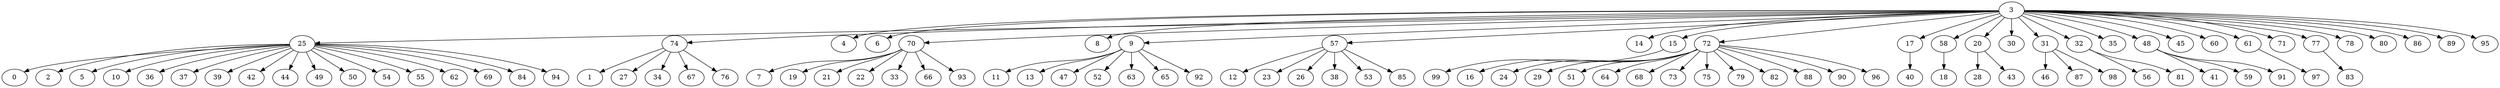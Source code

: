 digraph example{
25 -> 0 [Label = "nodo_3 (267)"];
74 -> 1 [Label = "nodo_3 (237)"];
25 -> 2 [Label = "nodo_3 (215)"];
3 -> 4 [Label = "nodo_3 (228)"];
25 -> 5 [Label = "nodo_3 (212)"];
3 -> 6 [Label = "nodo_3 (144)"];
70 -> 7 [Label = "nodo_3 (209)"];
3 -> 8 [Label = "nodo_3 (217)"];
3 -> 9 [Label = "nodo_3 (113)"];
25 -> 10 [Label = "nodo_3 (252)"];
9 -> 11 [Label = "nodo_3 (288)"];
57 -> 12 [Label = "nodo_3 (206)"];
9 -> 13 [Label = "nodo_3 (227)"];
3 -> 14 [Label = "nodo_3 (201)"];
3 -> 15 [Label = "nodo_3 (152)"];
72 -> 16 [Label = "nodo_3 (241)"];
3 -> 17 [Label = "nodo_3 (153)"];
58 -> 18 [Label = "nodo_3 (244)"];
70 -> 19 [Label = "nodo_3 (217)"];
3 -> 20 [Label = "nodo_3 (149)"];
70 -> 21 [Label = "nodo_3 (225)"];
70 -> 22 [Label = "nodo_3 (215)"];
57 -> 23 [Label = "nodo_3 (210)"];
72 -> 24 [Label = "nodo_3 (222)"];
3 -> 25 [Label = "nodo_3 (102)"];
57 -> 26 [Label = "nodo_3 (208)"];
74 -> 27 [Label = "nodo_3 (264)"];
20 -> 28 [Label = "nodo_3 (257)"];
72 -> 29 [Label = "nodo_3 (249)"];
3 -> 30 [Label = "nodo_3 (221)"];
3 -> 31 [Label = "nodo_3 (118)"];
3 -> 32 [Label = "nodo_3 (107)"];
70 -> 33 [Label = "nodo_3 (209)"];
74 -> 34 [Label = "nodo_3 (276)"];
3 -> 35 [Label = "nodo_3 (193)"];
25 -> 36 [Label = "nodo_3 (250)"];
25 -> 37 [Label = "nodo_3 (220)"];
57 -> 38 [Label = "nodo_3 (217)"];
25 -> 39 [Label = "nodo_3 (225)"];
17 -> 40 [Label = "nodo_3 (283)"];
48 -> 41 [Label = "nodo_3 (226)"];
25 -> 42 [Label = "nodo_3 (260)"];
20 -> 43 [Label = "nodo_3 (253)"];
25 -> 44 [Label = "nodo_3 (263)"];
3 -> 45 [Label = "nodo_3 (226)"];
31 -> 46 [Label = "nodo_3 (221)"];
9 -> 47 [Label = "nodo_3 (218)"];
3 -> 48 [Label = "nodo_3 (105)"];
25 -> 49 [Label = "nodo_3 (250)"];
25 -> 50 [Label = "nodo_3 (204)"];
72 -> 51 [Label = "nodo_3 (219)"];
9 -> 52 [Label = "nodo_3 (222)"];
57 -> 53 [Label = "nodo_3 (222)"];
25 -> 54 [Label = "nodo_3 (238)"];
25 -> 55 [Label = "nodo_3 (209)"];
32 -> 56 [Label = "nodo_3 (229)"];
3 -> 57 [Label = "nodo_3 (100)"];
3 -> 58 [Label = "nodo_3 (134)"];
48 -> 59 [Label = "nodo_3 (219)"];
3 -> 60 [Label = "nodo_3 (227)"];
3 -> 61 [Label = "nodo_3 (141)"];
25 -> 62 [Label = "nodo_3 (256)"];
9 -> 63 [Label = "nodo_3 (217)"];
72 -> 64 [Label = "nodo_3 (230)"];
9 -> 65 [Label = "nodo_3 (223)"];
70 -> 66 [Label = "nodo_3 (210)"];
74 -> 67 [Label = "nodo_3 (233)"];
72 -> 68 [Label = "nodo_3 (243)"];
25 -> 69 [Label = "nodo_3 (219)"];
3 -> 70 [Label = "nodo_3 (108)"];
3 -> 71 [Label = "nodo_3 (185)"];
3 -> 72 [Label = "nodo_3 (106)"];
72 -> 73 [Label = "nodo_3 (206)"];
3 -> 74 [Label = "nodo_3 (133)"];
72 -> 75 [Label = "nodo_3 (225)"];
74 -> 76 [Label = "nodo_3 (242)"];
3 -> 77 [Label = "nodo_3 (143)"];
3 -> 78 [Label = "nodo_3 (129)"];
72 -> 79 [Label = "nodo_3 (211)"];
3 -> 80 [Label = "nodo_3 (213)"];
32 -> 81 [Label = "nodo_3 (208)"];
72 -> 82 [Label = "nodo_3 (209)"];
77 -> 83 [Label = "nodo_3 (244)"];
25 -> 84 [Label = "nodo_3 (232)"];
57 -> 85 [Label = "nodo_3 (211)"];
3 -> 86 [Label = "nodo_3 (135)"];
31 -> 87 [Label = "nodo_3 (242)"];
72 -> 88 [Label = "nodo_3 (247)"];
3 -> 89 [Label = "nodo_3 (197)"];
72 -> 90 [Label = "nodo_3 (221)"];
48 -> 91 [Label = "nodo_3 (213)"];
9 -> 92 [Label = "nodo_3 (217)"];
70 -> 93 [Label = "nodo_3 (208)"];
25 -> 94 [Label = "nodo_3 (202)"];
3 -> 95 [Label = "nodo_3 (231)"];
72 -> 96 [Label = "nodo_3 (304)"];
61 -> 97 [Label = "nodo_3 (277)"];
31 -> 98 [Label = "nodo_3 (238)"];
15 -> 99 [Label = "nodo_3 (283)"];
}
